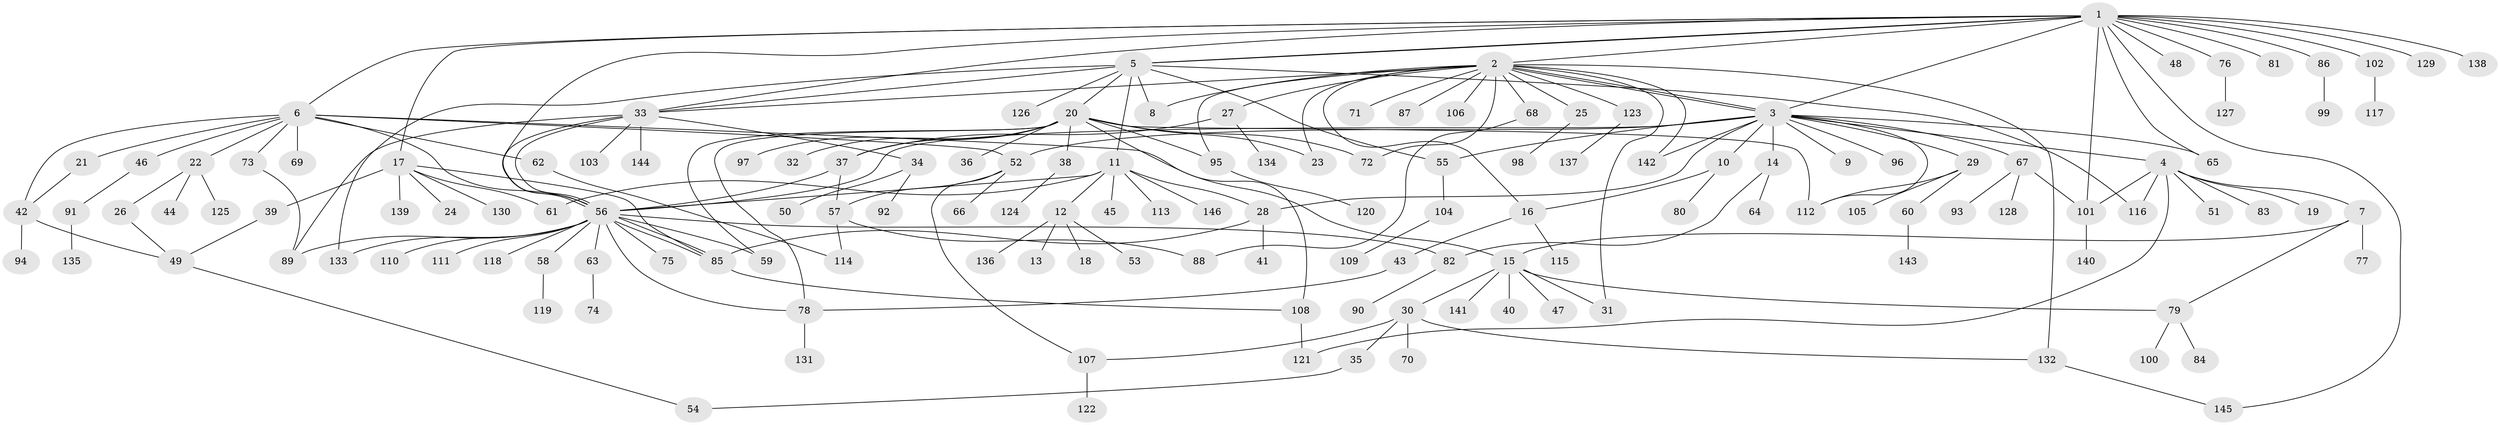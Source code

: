 // coarse degree distribution, {16: 0.03409090909090909, 15: 0.011363636363636364, 7: 0.045454545454545456, 8: 0.022727272727272728, 10: 0.011363636363636364, 3: 0.14772727272727273, 2: 0.25, 1: 0.38636363636363635, 4: 0.06818181818181818, 5: 0.022727272727272728}
// Generated by graph-tools (version 1.1) at 2025/50/03/04/25 22:50:04]
// undirected, 146 vertices, 198 edges
graph export_dot {
  node [color=gray90,style=filled];
  1;
  2;
  3;
  4;
  5;
  6;
  7;
  8;
  9;
  10;
  11;
  12;
  13;
  14;
  15;
  16;
  17;
  18;
  19;
  20;
  21;
  22;
  23;
  24;
  25;
  26;
  27;
  28;
  29;
  30;
  31;
  32;
  33;
  34;
  35;
  36;
  37;
  38;
  39;
  40;
  41;
  42;
  43;
  44;
  45;
  46;
  47;
  48;
  49;
  50;
  51;
  52;
  53;
  54;
  55;
  56;
  57;
  58;
  59;
  60;
  61;
  62;
  63;
  64;
  65;
  66;
  67;
  68;
  69;
  70;
  71;
  72;
  73;
  74;
  75;
  76;
  77;
  78;
  79;
  80;
  81;
  82;
  83;
  84;
  85;
  86;
  87;
  88;
  89;
  90;
  91;
  92;
  93;
  94;
  95;
  96;
  97;
  98;
  99;
  100;
  101;
  102;
  103;
  104;
  105;
  106;
  107;
  108;
  109;
  110;
  111;
  112;
  113;
  114;
  115;
  116;
  117;
  118;
  119;
  120;
  121;
  122;
  123;
  124;
  125;
  126;
  127;
  128;
  129;
  130;
  131;
  132;
  133;
  134;
  135;
  136;
  137;
  138;
  139;
  140;
  141;
  142;
  143;
  144;
  145;
  146;
  1 -- 2;
  1 -- 3;
  1 -- 5;
  1 -- 5;
  1 -- 6;
  1 -- 17;
  1 -- 33;
  1 -- 48;
  1 -- 56;
  1 -- 65;
  1 -- 76;
  1 -- 81;
  1 -- 86;
  1 -- 101;
  1 -- 102;
  1 -- 129;
  1 -- 138;
  1 -- 145;
  2 -- 3;
  2 -- 3;
  2 -- 8;
  2 -- 16;
  2 -- 23;
  2 -- 25;
  2 -- 27;
  2 -- 31;
  2 -- 33;
  2 -- 68;
  2 -- 71;
  2 -- 72;
  2 -- 87;
  2 -- 95;
  2 -- 106;
  2 -- 123;
  2 -- 132;
  2 -- 142;
  3 -- 4;
  3 -- 9;
  3 -- 10;
  3 -- 14;
  3 -- 28;
  3 -- 29;
  3 -- 52;
  3 -- 55;
  3 -- 56;
  3 -- 65;
  3 -- 67;
  3 -- 96;
  3 -- 112;
  3 -- 142;
  4 -- 7;
  4 -- 19;
  4 -- 51;
  4 -- 83;
  4 -- 101;
  4 -- 116;
  4 -- 121;
  5 -- 8;
  5 -- 11;
  5 -- 20;
  5 -- 33;
  5 -- 55;
  5 -- 116;
  5 -- 126;
  5 -- 133;
  6 -- 15;
  6 -- 21;
  6 -- 22;
  6 -- 42;
  6 -- 46;
  6 -- 52;
  6 -- 56;
  6 -- 62;
  6 -- 69;
  6 -- 73;
  7 -- 15;
  7 -- 77;
  7 -- 79;
  10 -- 16;
  10 -- 80;
  11 -- 12;
  11 -- 28;
  11 -- 45;
  11 -- 56;
  11 -- 61;
  11 -- 113;
  11 -- 146;
  12 -- 13;
  12 -- 18;
  12 -- 53;
  12 -- 136;
  14 -- 64;
  14 -- 82;
  15 -- 30;
  15 -- 31;
  15 -- 40;
  15 -- 47;
  15 -- 79;
  15 -- 141;
  16 -- 43;
  16 -- 115;
  17 -- 24;
  17 -- 39;
  17 -- 61;
  17 -- 85;
  17 -- 130;
  17 -- 139;
  20 -- 23;
  20 -- 32;
  20 -- 36;
  20 -- 37;
  20 -- 38;
  20 -- 59;
  20 -- 72;
  20 -- 78;
  20 -- 95;
  20 -- 97;
  20 -- 108;
  20 -- 112;
  21 -- 42;
  22 -- 26;
  22 -- 44;
  22 -- 125;
  25 -- 98;
  26 -- 49;
  27 -- 37;
  27 -- 134;
  28 -- 41;
  28 -- 85;
  29 -- 60;
  29 -- 105;
  29 -- 112;
  30 -- 35;
  30 -- 70;
  30 -- 107;
  30 -- 132;
  33 -- 34;
  33 -- 56;
  33 -- 56;
  33 -- 89;
  33 -- 103;
  33 -- 144;
  34 -- 50;
  34 -- 92;
  35 -- 54;
  37 -- 56;
  37 -- 57;
  38 -- 124;
  39 -- 49;
  42 -- 49;
  42 -- 94;
  43 -- 78;
  46 -- 91;
  49 -- 54;
  52 -- 57;
  52 -- 66;
  52 -- 107;
  55 -- 104;
  56 -- 58;
  56 -- 59;
  56 -- 63;
  56 -- 75;
  56 -- 78;
  56 -- 82;
  56 -- 85;
  56 -- 85;
  56 -- 89;
  56 -- 110;
  56 -- 111;
  56 -- 118;
  56 -- 133;
  57 -- 88;
  57 -- 114;
  58 -- 119;
  60 -- 143;
  62 -- 114;
  63 -- 74;
  67 -- 93;
  67 -- 101;
  67 -- 128;
  68 -- 88;
  73 -- 89;
  76 -- 127;
  78 -- 131;
  79 -- 84;
  79 -- 100;
  82 -- 90;
  85 -- 108;
  86 -- 99;
  91 -- 135;
  95 -- 120;
  101 -- 140;
  102 -- 117;
  104 -- 109;
  107 -- 122;
  108 -- 121;
  123 -- 137;
  132 -- 145;
}
